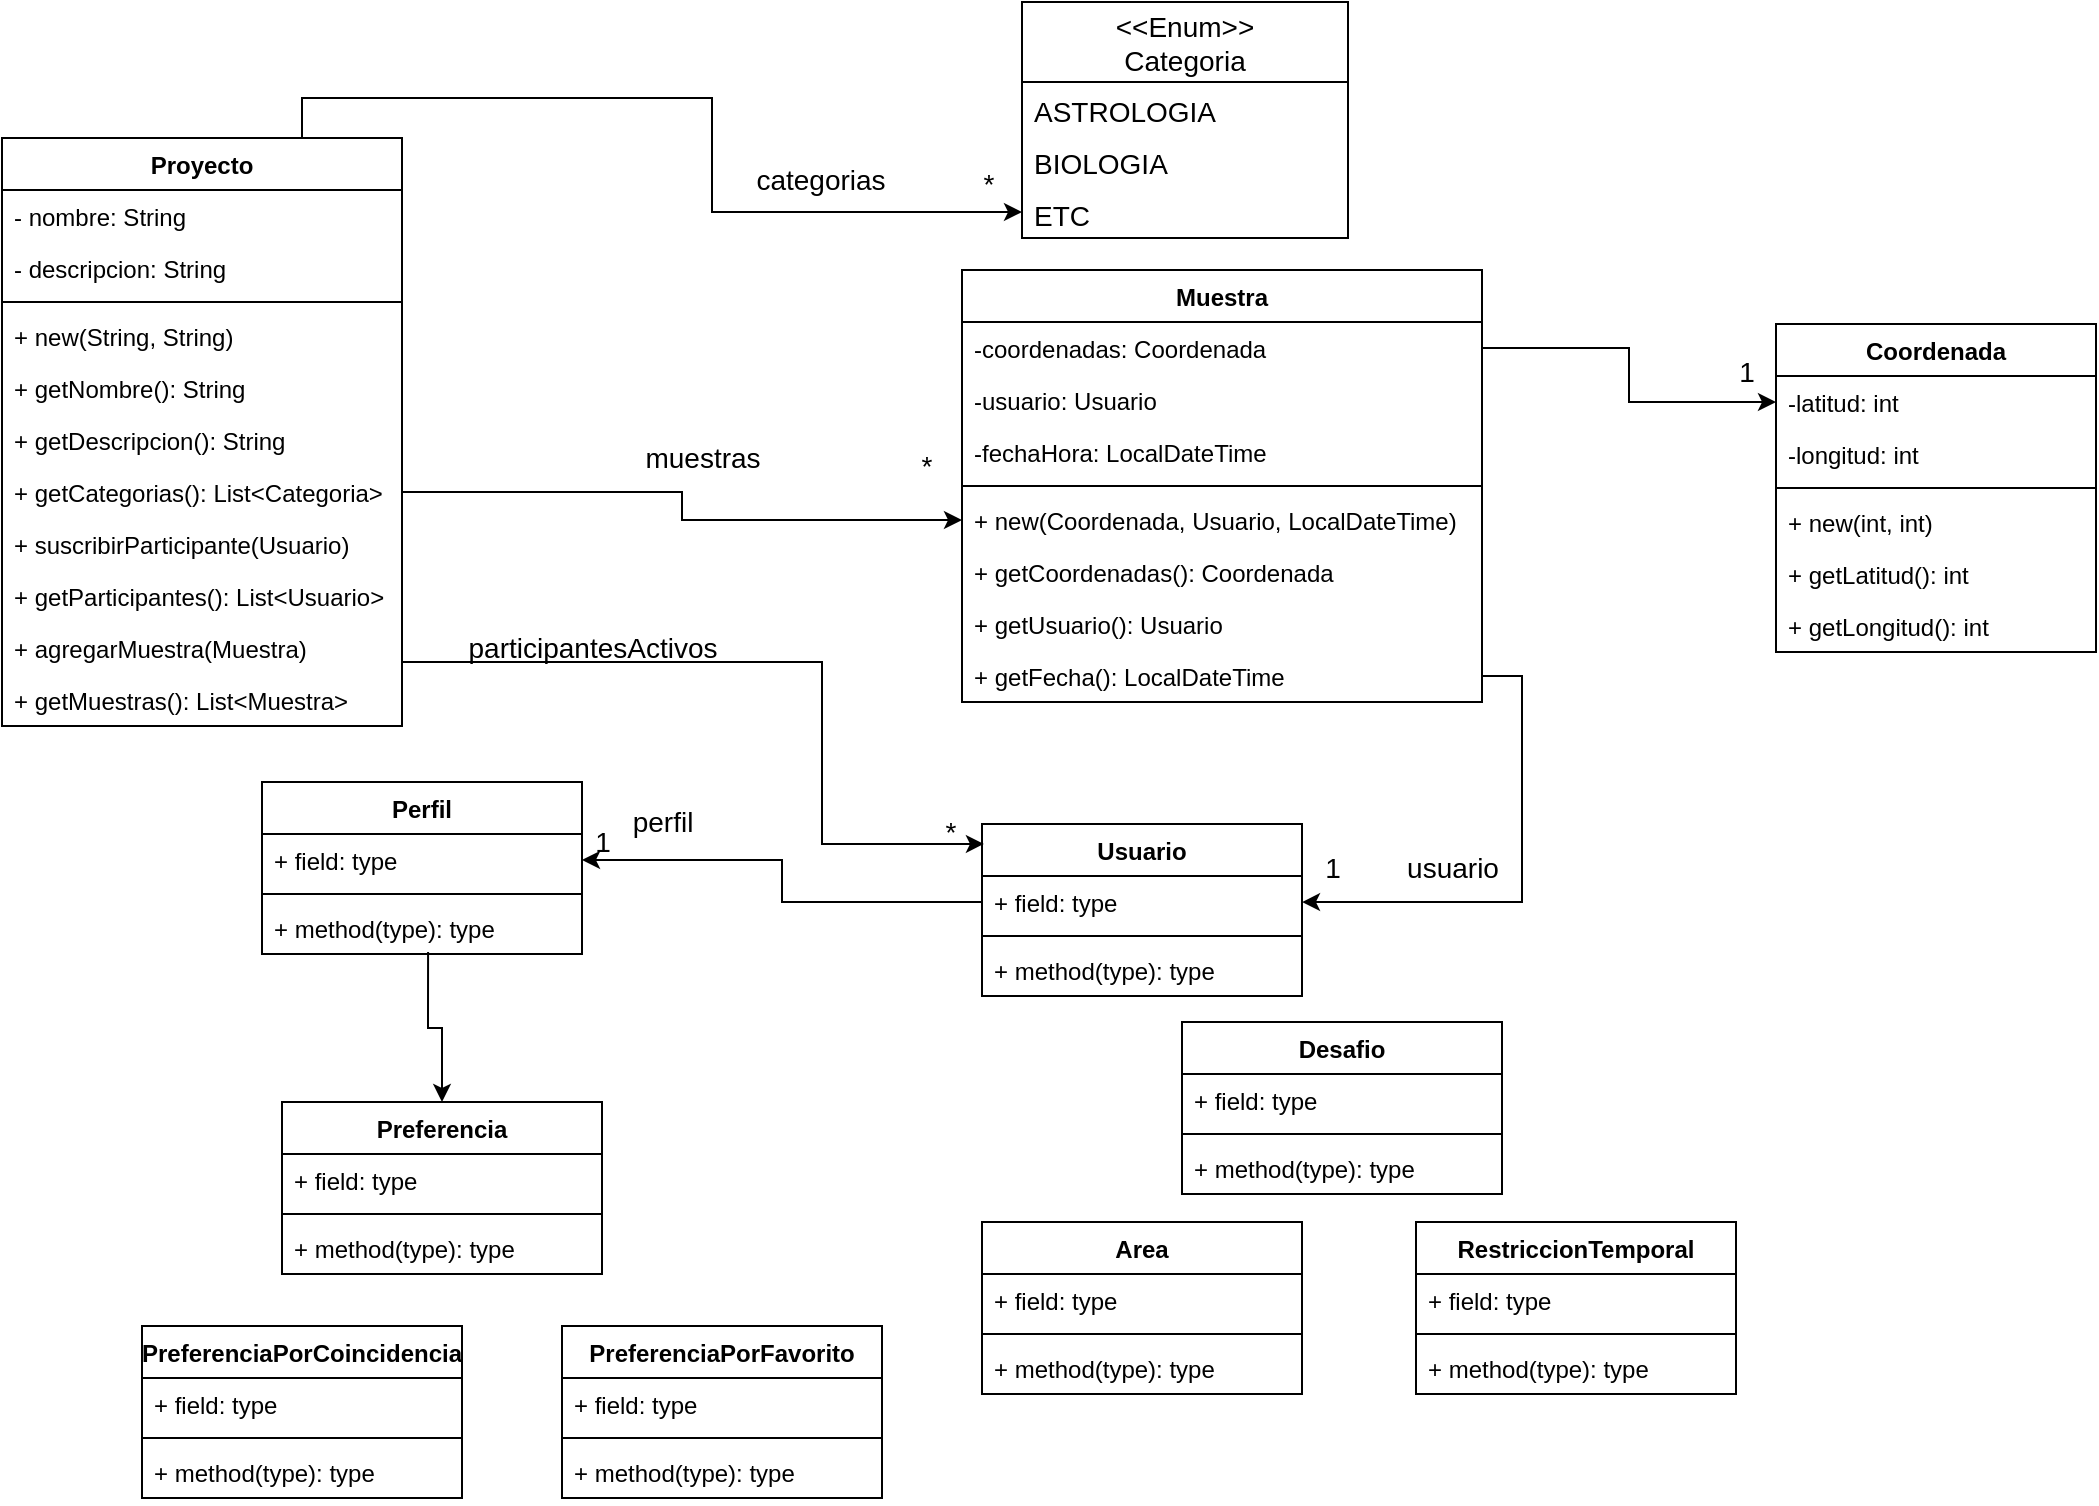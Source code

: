 <mxfile version="20.4.1" type="github">
  <diagram id="KmRj2S9HEu08IqQqdeHc" name="Página-1">
    <mxGraphModel dx="1695" dy="1619" grid="1" gridSize="10" guides="1" tooltips="1" connect="1" arrows="1" fold="1" page="1" pageScale="1" pageWidth="827" pageHeight="1169" math="0" shadow="0">
      <root>
        <mxCell id="0" />
        <mxCell id="1" parent="0" />
        <mxCell id="Svo0fe66QaVzvrl2pAgv-30" style="edgeStyle=orthogonalEdgeStyle;rounded=0;orthogonalLoop=1;jettySize=auto;html=1;exitX=0.75;exitY=0;exitDx=0;exitDy=0;entryX=0;entryY=0.5;entryDx=0;entryDy=0;fontSize=14;" edge="1" parent="1" source="WL6uEssawxtjkzLemfTM-1" target="Svo0fe66QaVzvrl2pAgv-72">
          <mxGeometry relative="1" as="geometry">
            <mxPoint x="420" y="-24" as="targetPoint" />
          </mxGeometry>
        </mxCell>
        <mxCell id="WL6uEssawxtjkzLemfTM-1" value="Proyecto" style="swimlane;fontStyle=1;align=center;verticalAlign=top;childLayout=stackLayout;horizontal=1;startSize=26;horizontalStack=0;resizeParent=1;resizeParentMax=0;resizeLast=0;collapsible=1;marginBottom=0;" parent="1" vertex="1">
          <mxGeometry x="-60" y="-52" width="200" height="294" as="geometry" />
        </mxCell>
        <mxCell id="WL6uEssawxtjkzLemfTM-2" value="- nombre: String" style="text;strokeColor=none;fillColor=none;align=left;verticalAlign=top;spacingLeft=4;spacingRight=4;overflow=hidden;rotatable=0;points=[[0,0.5],[1,0.5]];portConstraint=eastwest;" parent="WL6uEssawxtjkzLemfTM-1" vertex="1">
          <mxGeometry y="26" width="200" height="26" as="geometry" />
        </mxCell>
        <mxCell id="WL6uEssawxtjkzLemfTM-20" value="- descripcion: String" style="text;strokeColor=none;fillColor=none;align=left;verticalAlign=top;spacingLeft=4;spacingRight=4;overflow=hidden;rotatable=0;points=[[0,0.5],[1,0.5]];portConstraint=eastwest;" parent="WL6uEssawxtjkzLemfTM-1" vertex="1">
          <mxGeometry y="52" width="200" height="26" as="geometry" />
        </mxCell>
        <mxCell id="WL6uEssawxtjkzLemfTM-3" value="" style="line;strokeWidth=1;fillColor=none;align=left;verticalAlign=middle;spacingTop=-1;spacingLeft=3;spacingRight=3;rotatable=0;labelPosition=right;points=[];portConstraint=eastwest;strokeColor=inherit;" parent="WL6uEssawxtjkzLemfTM-1" vertex="1">
          <mxGeometry y="78" width="200" height="8" as="geometry" />
        </mxCell>
        <mxCell id="WL6uEssawxtjkzLemfTM-4" value="+ new(String, String)" style="text;strokeColor=none;fillColor=none;align=left;verticalAlign=top;spacingLeft=4;spacingRight=4;overflow=hidden;rotatable=0;points=[[0,0.5],[1,0.5]];portConstraint=eastwest;" parent="WL6uEssawxtjkzLemfTM-1" vertex="1">
          <mxGeometry y="86" width="200" height="26" as="geometry" />
        </mxCell>
        <mxCell id="Svo0fe66QaVzvrl2pAgv-48" value="+ getNombre(): String" style="text;strokeColor=none;fillColor=none;align=left;verticalAlign=top;spacingLeft=4;spacingRight=4;overflow=hidden;rotatable=0;points=[[0,0.5],[1,0.5]];portConstraint=eastwest;" vertex="1" parent="WL6uEssawxtjkzLemfTM-1">
          <mxGeometry y="112" width="200" height="26" as="geometry" />
        </mxCell>
        <mxCell id="Svo0fe66QaVzvrl2pAgv-49" value="+ getDescripcion(): String" style="text;strokeColor=none;fillColor=none;align=left;verticalAlign=top;spacingLeft=4;spacingRight=4;overflow=hidden;rotatable=0;points=[[0,0.5],[1,0.5]];portConstraint=eastwest;" vertex="1" parent="WL6uEssawxtjkzLemfTM-1">
          <mxGeometry y="138" width="200" height="26" as="geometry" />
        </mxCell>
        <mxCell id="Svo0fe66QaVzvrl2pAgv-50" value="+ getCategorias(): List&lt;Categoria&gt;" style="text;strokeColor=none;fillColor=none;align=left;verticalAlign=top;spacingLeft=4;spacingRight=4;overflow=hidden;rotatable=0;points=[[0,0.5],[1,0.5]];portConstraint=eastwest;" vertex="1" parent="WL6uEssawxtjkzLemfTM-1">
          <mxGeometry y="164" width="200" height="26" as="geometry" />
        </mxCell>
        <mxCell id="Svo0fe66QaVzvrl2pAgv-51" value="+ suscribirParticipante(Usuario)" style="text;strokeColor=none;fillColor=none;align=left;verticalAlign=top;spacingLeft=4;spacingRight=4;overflow=hidden;rotatable=0;points=[[0,0.5],[1,0.5]];portConstraint=eastwest;" vertex="1" parent="WL6uEssawxtjkzLemfTM-1">
          <mxGeometry y="190" width="200" height="26" as="geometry" />
        </mxCell>
        <mxCell id="Svo0fe66QaVzvrl2pAgv-53" value="+ getParticipantes(): List&lt;Usuario&gt;" style="text;strokeColor=none;fillColor=none;align=left;verticalAlign=top;spacingLeft=4;spacingRight=4;overflow=hidden;rotatable=0;points=[[0,0.5],[1,0.5]];portConstraint=eastwest;" vertex="1" parent="WL6uEssawxtjkzLemfTM-1">
          <mxGeometry y="216" width="200" height="26" as="geometry" />
        </mxCell>
        <mxCell id="Svo0fe66QaVzvrl2pAgv-52" value="+ agregarMuestra(Muestra)" style="text;strokeColor=none;fillColor=none;align=left;verticalAlign=top;spacingLeft=4;spacingRight=4;overflow=hidden;rotatable=0;points=[[0,0.5],[1,0.5]];portConstraint=eastwest;" vertex="1" parent="WL6uEssawxtjkzLemfTM-1">
          <mxGeometry y="242" width="200" height="26" as="geometry" />
        </mxCell>
        <mxCell id="Svo0fe66QaVzvrl2pAgv-54" value="+ getMuestras(): List&lt;Muestra&gt;" style="text;strokeColor=none;fillColor=none;align=left;verticalAlign=top;spacingLeft=4;spacingRight=4;overflow=hidden;rotatable=0;points=[[0,0.5],[1,0.5]];portConstraint=eastwest;" vertex="1" parent="WL6uEssawxtjkzLemfTM-1">
          <mxGeometry y="268" width="200" height="26" as="geometry" />
        </mxCell>
        <mxCell id="WL6uEssawxtjkzLemfTM-5" value="Usuario" style="swimlane;fontStyle=1;align=center;verticalAlign=top;childLayout=stackLayout;horizontal=1;startSize=26;horizontalStack=0;resizeParent=1;resizeParentMax=0;resizeLast=0;collapsible=1;marginBottom=0;" parent="1" vertex="1">
          <mxGeometry x="430" y="291.01" width="160" height="86" as="geometry" />
        </mxCell>
        <mxCell id="WL6uEssawxtjkzLemfTM-6" value="+ field: type" style="text;strokeColor=none;fillColor=none;align=left;verticalAlign=top;spacingLeft=4;spacingRight=4;overflow=hidden;rotatable=0;points=[[0,0.5],[1,0.5]];portConstraint=eastwest;" parent="WL6uEssawxtjkzLemfTM-5" vertex="1">
          <mxGeometry y="26" width="160" height="26" as="geometry" />
        </mxCell>
        <mxCell id="WL6uEssawxtjkzLemfTM-7" value="" style="line;strokeWidth=1;fillColor=none;align=left;verticalAlign=middle;spacingTop=-1;spacingLeft=3;spacingRight=3;rotatable=0;labelPosition=right;points=[];portConstraint=eastwest;strokeColor=inherit;" parent="WL6uEssawxtjkzLemfTM-5" vertex="1">
          <mxGeometry y="52" width="160" height="8" as="geometry" />
        </mxCell>
        <mxCell id="WL6uEssawxtjkzLemfTM-8" value="+ method(type): type" style="text;strokeColor=none;fillColor=none;align=left;verticalAlign=top;spacingLeft=4;spacingRight=4;overflow=hidden;rotatable=0;points=[[0,0.5],[1,0.5]];portConstraint=eastwest;" parent="WL6uEssawxtjkzLemfTM-5" vertex="1">
          <mxGeometry y="60" width="160" height="26" as="geometry" />
        </mxCell>
        <mxCell id="WL6uEssawxtjkzLemfTM-9" value="Muestra" style="swimlane;fontStyle=1;align=center;verticalAlign=top;childLayout=stackLayout;horizontal=1;startSize=26;horizontalStack=0;resizeParent=1;resizeParentMax=0;resizeLast=0;collapsible=1;marginBottom=0;" parent="1" vertex="1">
          <mxGeometry x="420" y="14" width="260" height="216" as="geometry" />
        </mxCell>
        <mxCell id="WL6uEssawxtjkzLemfTM-10" value="-coordenadas: Coordenada" style="text;strokeColor=none;fillColor=none;align=left;verticalAlign=top;spacingLeft=4;spacingRight=4;overflow=hidden;rotatable=0;points=[[0,0.5],[1,0.5]];portConstraint=eastwest;" parent="WL6uEssawxtjkzLemfTM-9" vertex="1">
          <mxGeometry y="26" width="260" height="26" as="geometry" />
        </mxCell>
        <mxCell id="Svo0fe66QaVzvrl2pAgv-56" value="-usuario: Usuario" style="text;strokeColor=none;fillColor=none;align=left;verticalAlign=top;spacingLeft=4;spacingRight=4;overflow=hidden;rotatable=0;points=[[0,0.5],[1,0.5]];portConstraint=eastwest;" vertex="1" parent="WL6uEssawxtjkzLemfTM-9">
          <mxGeometry y="52" width="260" height="26" as="geometry" />
        </mxCell>
        <mxCell id="Svo0fe66QaVzvrl2pAgv-57" value="-fechaHora: LocalDateTime" style="text;strokeColor=none;fillColor=none;align=left;verticalAlign=top;spacingLeft=4;spacingRight=4;overflow=hidden;rotatable=0;points=[[0,0.5],[1,0.5]];portConstraint=eastwest;" vertex="1" parent="WL6uEssawxtjkzLemfTM-9">
          <mxGeometry y="78" width="260" height="26" as="geometry" />
        </mxCell>
        <mxCell id="WL6uEssawxtjkzLemfTM-11" value="" style="line;strokeWidth=1;fillColor=none;align=left;verticalAlign=middle;spacingTop=-1;spacingLeft=3;spacingRight=3;rotatable=0;labelPosition=right;points=[];portConstraint=eastwest;strokeColor=inherit;" parent="WL6uEssawxtjkzLemfTM-9" vertex="1">
          <mxGeometry y="104" width="260" height="8" as="geometry" />
        </mxCell>
        <mxCell id="WL6uEssawxtjkzLemfTM-12" value="+ new(Coordenada, Usuario, LocalDateTime)" style="text;strokeColor=none;fillColor=none;align=left;verticalAlign=top;spacingLeft=4;spacingRight=4;overflow=hidden;rotatable=0;points=[[0,0.5],[1,0.5]];portConstraint=eastwest;" parent="WL6uEssawxtjkzLemfTM-9" vertex="1">
          <mxGeometry y="112" width="260" height="26" as="geometry" />
        </mxCell>
        <mxCell id="Svo0fe66QaVzvrl2pAgv-58" value="+ getCoordenadas(): Coordenada" style="text;strokeColor=none;fillColor=none;align=left;verticalAlign=top;spacingLeft=4;spacingRight=4;overflow=hidden;rotatable=0;points=[[0,0.5],[1,0.5]];portConstraint=eastwest;" vertex="1" parent="WL6uEssawxtjkzLemfTM-9">
          <mxGeometry y="138" width="260" height="26" as="geometry" />
        </mxCell>
        <mxCell id="Svo0fe66QaVzvrl2pAgv-59" value="+ getUsuario(): Usuario" style="text;strokeColor=none;fillColor=none;align=left;verticalAlign=top;spacingLeft=4;spacingRight=4;overflow=hidden;rotatable=0;points=[[0,0.5],[1,0.5]];portConstraint=eastwest;" vertex="1" parent="WL6uEssawxtjkzLemfTM-9">
          <mxGeometry y="164" width="260" height="26" as="geometry" />
        </mxCell>
        <mxCell id="Svo0fe66QaVzvrl2pAgv-60" value="+ getFecha(): LocalDateTime" style="text;strokeColor=none;fillColor=none;align=left;verticalAlign=top;spacingLeft=4;spacingRight=4;overflow=hidden;rotatable=0;points=[[0,0.5],[1,0.5]];portConstraint=eastwest;" vertex="1" parent="WL6uEssawxtjkzLemfTM-9">
          <mxGeometry y="190" width="260" height="26" as="geometry" />
        </mxCell>
        <mxCell id="WL6uEssawxtjkzLemfTM-21" value="Coordenada" style="swimlane;fontStyle=1;align=center;verticalAlign=top;childLayout=stackLayout;horizontal=1;startSize=26;horizontalStack=0;resizeParent=1;resizeParentMax=0;resizeLast=0;collapsible=1;marginBottom=0;" parent="1" vertex="1">
          <mxGeometry x="827" y="41" width="160" height="164" as="geometry" />
        </mxCell>
        <mxCell id="WL6uEssawxtjkzLemfTM-22" value="-latitud: int" style="text;strokeColor=none;fillColor=none;align=left;verticalAlign=top;spacingLeft=4;spacingRight=4;overflow=hidden;rotatable=0;points=[[0,0.5],[1,0.5]];portConstraint=eastwest;" parent="WL6uEssawxtjkzLemfTM-21" vertex="1">
          <mxGeometry y="26" width="160" height="26" as="geometry" />
        </mxCell>
        <mxCell id="Svo0fe66QaVzvrl2pAgv-65" value="-longitud: int" style="text;strokeColor=none;fillColor=none;align=left;verticalAlign=top;spacingLeft=4;spacingRight=4;overflow=hidden;rotatable=0;points=[[0,0.5],[1,0.5]];portConstraint=eastwest;" vertex="1" parent="WL6uEssawxtjkzLemfTM-21">
          <mxGeometry y="52" width="160" height="26" as="geometry" />
        </mxCell>
        <mxCell id="WL6uEssawxtjkzLemfTM-23" value="" style="line;strokeWidth=1;fillColor=none;align=left;verticalAlign=middle;spacingTop=-1;spacingLeft=3;spacingRight=3;rotatable=0;labelPosition=right;points=[];portConstraint=eastwest;strokeColor=inherit;" parent="WL6uEssawxtjkzLemfTM-21" vertex="1">
          <mxGeometry y="78" width="160" height="8" as="geometry" />
        </mxCell>
        <mxCell id="WL6uEssawxtjkzLemfTM-24" value="+ new(int, int)" style="text;strokeColor=none;fillColor=none;align=left;verticalAlign=top;spacingLeft=4;spacingRight=4;overflow=hidden;rotatable=0;points=[[0,0.5],[1,0.5]];portConstraint=eastwest;" parent="WL6uEssawxtjkzLemfTM-21" vertex="1">
          <mxGeometry y="86" width="160" height="26" as="geometry" />
        </mxCell>
        <mxCell id="Svo0fe66QaVzvrl2pAgv-66" value="+ getLatitud(): int" style="text;strokeColor=none;fillColor=none;align=left;verticalAlign=top;spacingLeft=4;spacingRight=4;overflow=hidden;rotatable=0;points=[[0,0.5],[1,0.5]];portConstraint=eastwest;" vertex="1" parent="WL6uEssawxtjkzLemfTM-21">
          <mxGeometry y="112" width="160" height="26" as="geometry" />
        </mxCell>
        <mxCell id="Svo0fe66QaVzvrl2pAgv-67" value="+ getLongitud(): int" style="text;strokeColor=none;fillColor=none;align=left;verticalAlign=top;spacingLeft=4;spacingRight=4;overflow=hidden;rotatable=0;points=[[0,0.5],[1,0.5]];portConstraint=eastwest;" vertex="1" parent="WL6uEssawxtjkzLemfTM-21">
          <mxGeometry y="138" width="160" height="26" as="geometry" />
        </mxCell>
        <mxCell id="WL6uEssawxtjkzLemfTM-26" value="Perfil" style="swimlane;fontStyle=1;align=center;verticalAlign=top;childLayout=stackLayout;horizontal=1;startSize=26;horizontalStack=0;resizeParent=1;resizeParentMax=0;resizeLast=0;collapsible=1;marginBottom=0;" parent="1" vertex="1">
          <mxGeometry x="70" y="270" width="160" height="86" as="geometry" />
        </mxCell>
        <mxCell id="WL6uEssawxtjkzLemfTM-27" value="+ field: type" style="text;strokeColor=none;fillColor=none;align=left;verticalAlign=top;spacingLeft=4;spacingRight=4;overflow=hidden;rotatable=0;points=[[0,0.5],[1,0.5]];portConstraint=eastwest;" parent="WL6uEssawxtjkzLemfTM-26" vertex="1">
          <mxGeometry y="26" width="160" height="26" as="geometry" />
        </mxCell>
        <mxCell id="WL6uEssawxtjkzLemfTM-28" value="" style="line;strokeWidth=1;fillColor=none;align=left;verticalAlign=middle;spacingTop=-1;spacingLeft=3;spacingRight=3;rotatable=0;labelPosition=right;points=[];portConstraint=eastwest;strokeColor=inherit;" parent="WL6uEssawxtjkzLemfTM-26" vertex="1">
          <mxGeometry y="52" width="160" height="8" as="geometry" />
        </mxCell>
        <mxCell id="WL6uEssawxtjkzLemfTM-29" value="+ method(type): type" style="text;strokeColor=none;fillColor=none;align=left;verticalAlign=top;spacingLeft=4;spacingRight=4;overflow=hidden;rotatable=0;points=[[0,0.5],[1,0.5]];portConstraint=eastwest;" parent="WL6uEssawxtjkzLemfTM-26" vertex="1">
          <mxGeometry y="60" width="160" height="26" as="geometry" />
        </mxCell>
        <mxCell id="WL6uEssawxtjkzLemfTM-30" value="Preferencia" style="swimlane;fontStyle=1;align=center;verticalAlign=top;childLayout=stackLayout;horizontal=1;startSize=26;horizontalStack=0;resizeParent=1;resizeParentMax=0;resizeLast=0;collapsible=1;marginBottom=0;" parent="1" vertex="1">
          <mxGeometry x="80" y="430" width="160" height="86" as="geometry" />
        </mxCell>
        <mxCell id="WL6uEssawxtjkzLemfTM-31" value="+ field: type" style="text;strokeColor=none;fillColor=none;align=left;verticalAlign=top;spacingLeft=4;spacingRight=4;overflow=hidden;rotatable=0;points=[[0,0.5],[1,0.5]];portConstraint=eastwest;" parent="WL6uEssawxtjkzLemfTM-30" vertex="1">
          <mxGeometry y="26" width="160" height="26" as="geometry" />
        </mxCell>
        <mxCell id="WL6uEssawxtjkzLemfTM-32" value="" style="line;strokeWidth=1;fillColor=none;align=left;verticalAlign=middle;spacingTop=-1;spacingLeft=3;spacingRight=3;rotatable=0;labelPosition=right;points=[];portConstraint=eastwest;strokeColor=inherit;" parent="WL6uEssawxtjkzLemfTM-30" vertex="1">
          <mxGeometry y="52" width="160" height="8" as="geometry" />
        </mxCell>
        <mxCell id="WL6uEssawxtjkzLemfTM-33" value="+ method(type): type" style="text;strokeColor=none;fillColor=none;align=left;verticalAlign=top;spacingLeft=4;spacingRight=4;overflow=hidden;rotatable=0;points=[[0,0.5],[1,0.5]];portConstraint=eastwest;" parent="WL6uEssawxtjkzLemfTM-30" vertex="1">
          <mxGeometry y="60" width="160" height="26" as="geometry" />
        </mxCell>
        <mxCell id="WL6uEssawxtjkzLemfTM-34" style="edgeStyle=orthogonalEdgeStyle;rounded=0;orthogonalLoop=1;jettySize=auto;html=1;entryX=0.5;entryY=0;entryDx=0;entryDy=0;exitX=0.519;exitY=0.962;exitDx=0;exitDy=0;exitPerimeter=0;" parent="1" source="WL6uEssawxtjkzLemfTM-29" target="WL6uEssawxtjkzLemfTM-30" edge="1">
          <mxGeometry relative="1" as="geometry">
            <mxPoint x="150" y="510" as="sourcePoint" />
          </mxGeometry>
        </mxCell>
        <mxCell id="WL6uEssawxtjkzLemfTM-35" style="edgeStyle=orthogonalEdgeStyle;rounded=0;orthogonalLoop=1;jettySize=auto;html=1;exitX=0;exitY=0.5;exitDx=0;exitDy=0;entryX=1;entryY=0.5;entryDx=0;entryDy=0;" parent="1" source="WL6uEssawxtjkzLemfTM-6" target="WL6uEssawxtjkzLemfTM-27" edge="1">
          <mxGeometry relative="1" as="geometry" />
        </mxCell>
        <mxCell id="Svo0fe66QaVzvrl2pAgv-1" value="PreferenciaPorFavorito" style="swimlane;fontStyle=1;align=center;verticalAlign=top;childLayout=stackLayout;horizontal=1;startSize=26;horizontalStack=0;resizeParent=1;resizeParentMax=0;resizeLast=0;collapsible=1;marginBottom=0;" vertex="1" parent="1">
          <mxGeometry x="220" y="542" width="160" height="86" as="geometry" />
        </mxCell>
        <mxCell id="Svo0fe66QaVzvrl2pAgv-2" value="+ field: type" style="text;strokeColor=none;fillColor=none;align=left;verticalAlign=top;spacingLeft=4;spacingRight=4;overflow=hidden;rotatable=0;points=[[0,0.5],[1,0.5]];portConstraint=eastwest;" vertex="1" parent="Svo0fe66QaVzvrl2pAgv-1">
          <mxGeometry y="26" width="160" height="26" as="geometry" />
        </mxCell>
        <mxCell id="Svo0fe66QaVzvrl2pAgv-3" value="" style="line;strokeWidth=1;fillColor=none;align=left;verticalAlign=middle;spacingTop=-1;spacingLeft=3;spacingRight=3;rotatable=0;labelPosition=right;points=[];portConstraint=eastwest;strokeColor=inherit;" vertex="1" parent="Svo0fe66QaVzvrl2pAgv-1">
          <mxGeometry y="52" width="160" height="8" as="geometry" />
        </mxCell>
        <mxCell id="Svo0fe66QaVzvrl2pAgv-4" value="+ method(type): type" style="text;strokeColor=none;fillColor=none;align=left;verticalAlign=top;spacingLeft=4;spacingRight=4;overflow=hidden;rotatable=0;points=[[0,0.5],[1,0.5]];portConstraint=eastwest;" vertex="1" parent="Svo0fe66QaVzvrl2pAgv-1">
          <mxGeometry y="60" width="160" height="26" as="geometry" />
        </mxCell>
        <mxCell id="Svo0fe66QaVzvrl2pAgv-5" value="PreferenciaPorCoincidencia" style="swimlane;fontStyle=1;align=center;verticalAlign=top;childLayout=stackLayout;horizontal=1;startSize=26;horizontalStack=0;resizeParent=1;resizeParentMax=0;resizeLast=0;collapsible=1;marginBottom=0;" vertex="1" parent="1">
          <mxGeometry x="10" y="542" width="160" height="86" as="geometry" />
        </mxCell>
        <mxCell id="Svo0fe66QaVzvrl2pAgv-6" value="+ field: type" style="text;strokeColor=none;fillColor=none;align=left;verticalAlign=top;spacingLeft=4;spacingRight=4;overflow=hidden;rotatable=0;points=[[0,0.5],[1,0.5]];portConstraint=eastwest;" vertex="1" parent="Svo0fe66QaVzvrl2pAgv-5">
          <mxGeometry y="26" width="160" height="26" as="geometry" />
        </mxCell>
        <mxCell id="Svo0fe66QaVzvrl2pAgv-7" value="" style="line;strokeWidth=1;fillColor=none;align=left;verticalAlign=middle;spacingTop=-1;spacingLeft=3;spacingRight=3;rotatable=0;labelPosition=right;points=[];portConstraint=eastwest;strokeColor=inherit;" vertex="1" parent="Svo0fe66QaVzvrl2pAgv-5">
          <mxGeometry y="52" width="160" height="8" as="geometry" />
        </mxCell>
        <mxCell id="Svo0fe66QaVzvrl2pAgv-8" value="+ method(type): type" style="text;strokeColor=none;fillColor=none;align=left;verticalAlign=top;spacingLeft=4;spacingRight=4;overflow=hidden;rotatable=0;points=[[0,0.5],[1,0.5]];portConstraint=eastwest;" vertex="1" parent="Svo0fe66QaVzvrl2pAgv-5">
          <mxGeometry y="60" width="160" height="26" as="geometry" />
        </mxCell>
        <mxCell id="Svo0fe66QaVzvrl2pAgv-9" value="Desafio" style="swimlane;fontStyle=1;align=center;verticalAlign=top;childLayout=stackLayout;horizontal=1;startSize=26;horizontalStack=0;resizeParent=1;resizeParentMax=0;resizeLast=0;collapsible=1;marginBottom=0;" vertex="1" parent="1">
          <mxGeometry x="530" y="390" width="160" height="86" as="geometry" />
        </mxCell>
        <mxCell id="Svo0fe66QaVzvrl2pAgv-10" value="+ field: type" style="text;strokeColor=none;fillColor=none;align=left;verticalAlign=top;spacingLeft=4;spacingRight=4;overflow=hidden;rotatable=0;points=[[0,0.5],[1,0.5]];portConstraint=eastwest;" vertex="1" parent="Svo0fe66QaVzvrl2pAgv-9">
          <mxGeometry y="26" width="160" height="26" as="geometry" />
        </mxCell>
        <mxCell id="Svo0fe66QaVzvrl2pAgv-11" value="" style="line;strokeWidth=1;fillColor=none;align=left;verticalAlign=middle;spacingTop=-1;spacingLeft=3;spacingRight=3;rotatable=0;labelPosition=right;points=[];portConstraint=eastwest;strokeColor=inherit;" vertex="1" parent="Svo0fe66QaVzvrl2pAgv-9">
          <mxGeometry y="52" width="160" height="8" as="geometry" />
        </mxCell>
        <mxCell id="Svo0fe66QaVzvrl2pAgv-12" value="+ method(type): type" style="text;strokeColor=none;fillColor=none;align=left;verticalAlign=top;spacingLeft=4;spacingRight=4;overflow=hidden;rotatable=0;points=[[0,0.5],[1,0.5]];portConstraint=eastwest;" vertex="1" parent="Svo0fe66QaVzvrl2pAgv-9">
          <mxGeometry y="60" width="160" height="26" as="geometry" />
        </mxCell>
        <mxCell id="Svo0fe66QaVzvrl2pAgv-13" value="RestriccionTemporal" style="swimlane;fontStyle=1;align=center;verticalAlign=top;childLayout=stackLayout;horizontal=1;startSize=26;horizontalStack=0;resizeParent=1;resizeParentMax=0;resizeLast=0;collapsible=1;marginBottom=0;" vertex="1" parent="1">
          <mxGeometry x="647" y="490" width="160" height="86" as="geometry" />
        </mxCell>
        <mxCell id="Svo0fe66QaVzvrl2pAgv-14" value="+ field: type" style="text;strokeColor=none;fillColor=none;align=left;verticalAlign=top;spacingLeft=4;spacingRight=4;overflow=hidden;rotatable=0;points=[[0,0.5],[1,0.5]];portConstraint=eastwest;" vertex="1" parent="Svo0fe66QaVzvrl2pAgv-13">
          <mxGeometry y="26" width="160" height="26" as="geometry" />
        </mxCell>
        <mxCell id="Svo0fe66QaVzvrl2pAgv-15" value="" style="line;strokeWidth=1;fillColor=none;align=left;verticalAlign=middle;spacingTop=-1;spacingLeft=3;spacingRight=3;rotatable=0;labelPosition=right;points=[];portConstraint=eastwest;strokeColor=inherit;" vertex="1" parent="Svo0fe66QaVzvrl2pAgv-13">
          <mxGeometry y="52" width="160" height="8" as="geometry" />
        </mxCell>
        <mxCell id="Svo0fe66QaVzvrl2pAgv-16" value="+ method(type): type" style="text;strokeColor=none;fillColor=none;align=left;verticalAlign=top;spacingLeft=4;spacingRight=4;overflow=hidden;rotatable=0;points=[[0,0.5],[1,0.5]];portConstraint=eastwest;" vertex="1" parent="Svo0fe66QaVzvrl2pAgv-13">
          <mxGeometry y="60" width="160" height="26" as="geometry" />
        </mxCell>
        <mxCell id="Svo0fe66QaVzvrl2pAgv-17" value="Area" style="swimlane;fontStyle=1;align=center;verticalAlign=top;childLayout=stackLayout;horizontal=1;startSize=26;horizontalStack=0;resizeParent=1;resizeParentMax=0;resizeLast=0;collapsible=1;marginBottom=0;" vertex="1" parent="1">
          <mxGeometry x="430" y="490" width="160" height="86" as="geometry" />
        </mxCell>
        <mxCell id="Svo0fe66QaVzvrl2pAgv-18" value="+ field: type" style="text;strokeColor=none;fillColor=none;align=left;verticalAlign=top;spacingLeft=4;spacingRight=4;overflow=hidden;rotatable=0;points=[[0,0.5],[1,0.5]];portConstraint=eastwest;" vertex="1" parent="Svo0fe66QaVzvrl2pAgv-17">
          <mxGeometry y="26" width="160" height="26" as="geometry" />
        </mxCell>
        <mxCell id="Svo0fe66QaVzvrl2pAgv-19" value="" style="line;strokeWidth=1;fillColor=none;align=left;verticalAlign=middle;spacingTop=-1;spacingLeft=3;spacingRight=3;rotatable=0;labelPosition=right;points=[];portConstraint=eastwest;strokeColor=inherit;" vertex="1" parent="Svo0fe66QaVzvrl2pAgv-17">
          <mxGeometry y="52" width="160" height="8" as="geometry" />
        </mxCell>
        <mxCell id="Svo0fe66QaVzvrl2pAgv-20" value="+ method(type): type" style="text;strokeColor=none;fillColor=none;align=left;verticalAlign=top;spacingLeft=4;spacingRight=4;overflow=hidden;rotatable=0;points=[[0,0.5],[1,0.5]];portConstraint=eastwest;" vertex="1" parent="Svo0fe66QaVzvrl2pAgv-17">
          <mxGeometry y="60" width="160" height="26" as="geometry" />
        </mxCell>
        <mxCell id="Svo0fe66QaVzvrl2pAgv-27" style="edgeStyle=orthogonalEdgeStyle;rounded=0;orthogonalLoop=1;jettySize=auto;html=1;exitX=1;exitY=0.5;exitDx=0;exitDy=0;entryX=0;entryY=0.5;entryDx=0;entryDy=0;fontSize=14;" edge="1" parent="1" source="WL6uEssawxtjkzLemfTM-10" target="WL6uEssawxtjkzLemfTM-22">
          <mxGeometry relative="1" as="geometry" />
        </mxCell>
        <mxCell id="Svo0fe66QaVzvrl2pAgv-31" value="categorias" style="text;html=1;align=center;verticalAlign=middle;resizable=0;points=[];autosize=1;strokeColor=none;fillColor=none;fontSize=14;" vertex="1" parent="1">
          <mxGeometry x="304" y="-46" width="90" height="30" as="geometry" />
        </mxCell>
        <mxCell id="Svo0fe66QaVzvrl2pAgv-32" value="*" style="text;html=1;align=center;verticalAlign=middle;resizable=0;points=[];autosize=1;strokeColor=none;fillColor=none;fontSize=14;" vertex="1" parent="1">
          <mxGeometry x="418" y="-44" width="30" height="30" as="geometry" />
        </mxCell>
        <mxCell id="Svo0fe66QaVzvrl2pAgv-33" value="*" style="text;html=1;align=center;verticalAlign=middle;resizable=0;points=[];autosize=1;strokeColor=none;fillColor=none;fontSize=14;" vertex="1" parent="1">
          <mxGeometry x="387" y="97" width="30" height="30" as="geometry" />
        </mxCell>
        <mxCell id="Svo0fe66QaVzvrl2pAgv-34" value="muestras" style="text;html=1;align=center;verticalAlign=middle;resizable=0;points=[];autosize=1;strokeColor=none;fillColor=none;fontSize=14;" vertex="1" parent="1">
          <mxGeometry x="250" y="93" width="80" height="30" as="geometry" />
        </mxCell>
        <mxCell id="Svo0fe66QaVzvrl2pAgv-35" style="edgeStyle=orthogonalEdgeStyle;rounded=0;orthogonalLoop=1;jettySize=auto;html=1;exitX=1;exitY=0.5;exitDx=0;exitDy=0;entryX=0.006;entryY=0.116;entryDx=0;entryDy=0;entryPerimeter=0;fontSize=14;" edge="1" parent="1" source="Svo0fe66QaVzvrl2pAgv-52" target="WL6uEssawxtjkzLemfTM-5">
          <mxGeometry relative="1" as="geometry">
            <Array as="points">
              <mxPoint x="140" y="210" />
              <mxPoint x="350" y="210" />
              <mxPoint x="350" y="301" />
            </Array>
          </mxGeometry>
        </mxCell>
        <mxCell id="Svo0fe66QaVzvrl2pAgv-36" value="*" style="text;html=1;align=center;verticalAlign=middle;resizable=0;points=[];autosize=1;strokeColor=none;fillColor=none;fontSize=14;" vertex="1" parent="1">
          <mxGeometry x="399" y="280" width="30" height="30" as="geometry" />
        </mxCell>
        <mxCell id="Svo0fe66QaVzvrl2pAgv-37" value="participantesActivos" style="text;html=1;align=center;verticalAlign=middle;resizable=0;points=[];autosize=1;strokeColor=none;fillColor=none;fontSize=14;" vertex="1" parent="1">
          <mxGeometry x="160" y="188" width="150" height="30" as="geometry" />
        </mxCell>
        <mxCell id="Svo0fe66QaVzvrl2pAgv-38" value="perfil" style="text;html=1;align=center;verticalAlign=middle;resizable=0;points=[];autosize=1;strokeColor=none;fillColor=none;fontSize=14;" vertex="1" parent="1">
          <mxGeometry x="245" y="275" width="50" height="30" as="geometry" />
        </mxCell>
        <mxCell id="Svo0fe66QaVzvrl2pAgv-43" value="usuario" style="text;html=1;align=center;verticalAlign=middle;resizable=0;points=[];autosize=1;strokeColor=none;fillColor=none;fontSize=14;" vertex="1" parent="1">
          <mxGeometry x="630" y="298" width="70" height="30" as="geometry" />
        </mxCell>
        <mxCell id="Svo0fe66QaVzvrl2pAgv-44" value="1" style="text;html=1;align=center;verticalAlign=middle;resizable=0;points=[];autosize=1;strokeColor=none;fillColor=none;fontSize=14;" vertex="1" parent="1">
          <mxGeometry x="590" y="298" width="30" height="30" as="geometry" />
        </mxCell>
        <mxCell id="Svo0fe66QaVzvrl2pAgv-45" value="1" style="text;html=1;align=center;verticalAlign=middle;resizable=0;points=[];autosize=1;strokeColor=none;fillColor=none;fontSize=14;" vertex="1" parent="1">
          <mxGeometry x="797" y="50" width="30" height="30" as="geometry" />
        </mxCell>
        <mxCell id="Svo0fe66QaVzvrl2pAgv-47" value="1" style="text;html=1;align=center;verticalAlign=middle;resizable=0;points=[];autosize=1;strokeColor=none;fillColor=none;fontSize=14;" vertex="1" parent="1">
          <mxGeometry x="225" y="285" width="30" height="30" as="geometry" />
        </mxCell>
        <mxCell id="Svo0fe66QaVzvrl2pAgv-61" style="edgeStyle=orthogonalEdgeStyle;rounded=0;orthogonalLoop=1;jettySize=auto;html=1;exitX=1;exitY=0.5;exitDx=0;exitDy=0;entryX=0;entryY=0.5;entryDx=0;entryDy=0;fontSize=14;" edge="1" parent="1" source="Svo0fe66QaVzvrl2pAgv-50" target="WL6uEssawxtjkzLemfTM-12">
          <mxGeometry relative="1" as="geometry" />
        </mxCell>
        <mxCell id="Svo0fe66QaVzvrl2pAgv-63" style="edgeStyle=orthogonalEdgeStyle;rounded=0;orthogonalLoop=1;jettySize=auto;html=1;exitX=1;exitY=0.5;exitDx=0;exitDy=0;entryX=1;entryY=0.5;entryDx=0;entryDy=0;fontSize=14;" edge="1" parent="1" source="Svo0fe66QaVzvrl2pAgv-60" target="WL6uEssawxtjkzLemfTM-6">
          <mxGeometry relative="1" as="geometry" />
        </mxCell>
        <mxCell id="Svo0fe66QaVzvrl2pAgv-69" value="&lt;&lt;Enum&gt;&gt;&#xa;Categoria" style="swimlane;fontStyle=0;childLayout=stackLayout;horizontal=1;startSize=40;fillColor=none;horizontalStack=0;resizeParent=1;resizeParentMax=0;resizeLast=0;collapsible=1;marginBottom=0;fontSize=14;" vertex="1" parent="1">
          <mxGeometry x="450" y="-120" width="163" height="118" as="geometry" />
        </mxCell>
        <mxCell id="Svo0fe66QaVzvrl2pAgv-70" value="ASTROLOGIA" style="text;strokeColor=none;fillColor=none;align=left;verticalAlign=top;spacingLeft=4;spacingRight=4;overflow=hidden;rotatable=0;points=[[0,0.5],[1,0.5]];portConstraint=eastwest;fontSize=14;" vertex="1" parent="Svo0fe66QaVzvrl2pAgv-69">
          <mxGeometry y="40" width="163" height="26" as="geometry" />
        </mxCell>
        <mxCell id="Svo0fe66QaVzvrl2pAgv-71" value="BIOLOGIA" style="text;strokeColor=none;fillColor=none;align=left;verticalAlign=top;spacingLeft=4;spacingRight=4;overflow=hidden;rotatable=0;points=[[0,0.5],[1,0.5]];portConstraint=eastwest;fontSize=14;" vertex="1" parent="Svo0fe66QaVzvrl2pAgv-69">
          <mxGeometry y="66" width="163" height="26" as="geometry" />
        </mxCell>
        <mxCell id="Svo0fe66QaVzvrl2pAgv-72" value="ETC" style="text;strokeColor=none;fillColor=none;align=left;verticalAlign=top;spacingLeft=4;spacingRight=4;overflow=hidden;rotatable=0;points=[[0,0.5],[1,0.5]];portConstraint=eastwest;fontSize=14;" vertex="1" parent="Svo0fe66QaVzvrl2pAgv-69">
          <mxGeometry y="92" width="163" height="26" as="geometry" />
        </mxCell>
      </root>
    </mxGraphModel>
  </diagram>
</mxfile>
